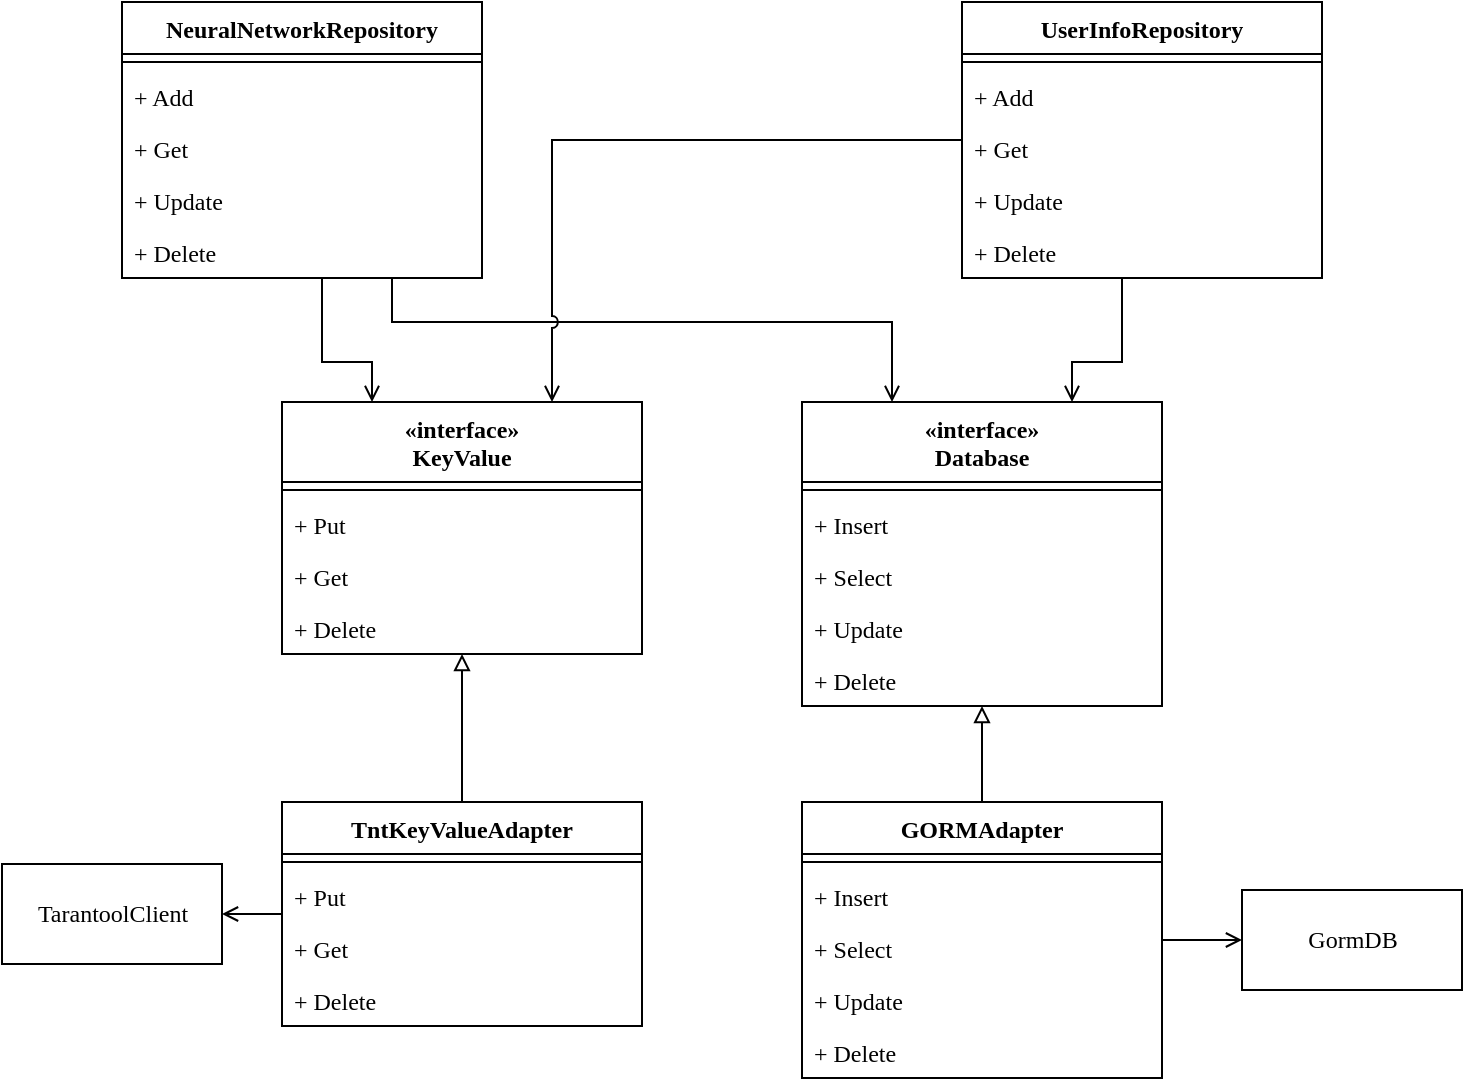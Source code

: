 <mxfile version="17.2.4" type="device" pages="2"><diagram id="K9-xI6WI-paANaZ1-DYD" name="database"><mxGraphModel dx="1138" dy="734" grid="1" gridSize="10" guides="1" tooltips="1" connect="1" arrows="1" fold="1" page="1" pageScale="1" pageWidth="1654" pageHeight="1169" math="0" shadow="0"><root><mxCell id="0"/><mxCell id="1" parent="0"/><mxCell id="9PEvm0MAJN1OnC5kJq5z-44" style="edgeStyle=orthogonalEdgeStyle;rounded=0;orthogonalLoop=1;jettySize=auto;html=1;entryX=0.25;entryY=0;entryDx=0;entryDy=0;endArrow=open;endFill=0;fontFamily=Fira Code;fontSource=https%3A%2F%2Ffonts.googleapis.com%2Fcss%3Ffamily%3DFira%2BCode;" edge="1" parent="1" source="9PEvm0MAJN1OnC5kJq5z-5" target="9PEvm0MAJN1OnC5kJq5z-17"><mxGeometry relative="1" as="geometry"><Array as="points"><mxPoint x="200" y="220"/><mxPoint x="225" y="220"/></Array></mxGeometry></mxCell><mxCell id="9PEvm0MAJN1OnC5kJq5z-46" style="edgeStyle=orthogonalEdgeStyle;rounded=0;orthogonalLoop=1;jettySize=auto;html=1;entryX=0.25;entryY=0;entryDx=0;entryDy=0;endArrow=open;endFill=0;exitX=0.75;exitY=1;exitDx=0;exitDy=0;fontFamily=Fira Code;fontSource=https%3A%2F%2Ffonts.googleapis.com%2Fcss%3Ffamily%3DFira%2BCode;" edge="1" parent="1" source="9PEvm0MAJN1OnC5kJq5z-5" target="9PEvm0MAJN1OnC5kJq5z-21"><mxGeometry relative="1" as="geometry"><mxPoint x="250" y="210" as="sourcePoint"/><Array as="points"><mxPoint x="250" y="200"/><mxPoint x="490" y="200"/></Array></mxGeometry></mxCell><mxCell id="9PEvm0MAJN1OnC5kJq5z-5" value="NeuralNetworkRepository" style="swimlane;fontStyle=1;align=center;verticalAlign=top;childLayout=stackLayout;horizontal=1;startSize=26;horizontalStack=0;resizeParent=1;resizeParentMax=0;resizeLast=0;collapsible=1;marginBottom=0;fontFamily=Fira Code;fontSource=https%3A%2F%2Ffonts.googleapis.com%2Fcss%3Ffamily%3DFira%2BCode;" vertex="1" parent="1"><mxGeometry x="100" y="40" width="180" height="138" as="geometry"/></mxCell><mxCell id="9PEvm0MAJN1OnC5kJq5z-7" value="" style="line;strokeWidth=1;fillColor=none;align=left;verticalAlign=middle;spacingTop=-1;spacingLeft=3;spacingRight=3;rotatable=0;labelPosition=right;points=[];portConstraint=eastwest;fontFamily=Fira Code;fontSource=https%3A%2F%2Ffonts.googleapis.com%2Fcss%3Ffamily%3DFira%2BCode;" vertex="1" parent="9PEvm0MAJN1OnC5kJq5z-5"><mxGeometry y="26" width="180" height="8" as="geometry"/></mxCell><mxCell id="9PEvm0MAJN1OnC5kJq5z-8" value="+ Add" style="text;strokeColor=none;fillColor=none;align=left;verticalAlign=top;spacingLeft=4;spacingRight=4;overflow=hidden;rotatable=0;points=[[0,0.5],[1,0.5]];portConstraint=eastwest;fontFamily=Fira Code;fontSource=https%3A%2F%2Ffonts.googleapis.com%2Fcss%3Ffamily%3DFira%2BCode;" vertex="1" parent="9PEvm0MAJN1OnC5kJq5z-5"><mxGeometry y="34" width="180" height="26" as="geometry"/></mxCell><mxCell id="9PEvm0MAJN1OnC5kJq5z-37" value="+ Get" style="text;strokeColor=none;fillColor=none;align=left;verticalAlign=top;spacingLeft=4;spacingRight=4;overflow=hidden;rotatable=0;points=[[0,0.5],[1,0.5]];portConstraint=eastwest;fontFamily=Fira Code;fontSource=https%3A%2F%2Ffonts.googleapis.com%2Fcss%3Ffamily%3DFira%2BCode;" vertex="1" parent="9PEvm0MAJN1OnC5kJq5z-5"><mxGeometry y="60" width="180" height="26" as="geometry"/></mxCell><mxCell id="9PEvm0MAJN1OnC5kJq5z-39" value="+ Update" style="text;strokeColor=none;fillColor=none;align=left;verticalAlign=top;spacingLeft=4;spacingRight=4;overflow=hidden;rotatable=0;points=[[0,0.5],[1,0.5]];portConstraint=eastwest;fontFamily=Fira Code;fontSource=https%3A%2F%2Ffonts.googleapis.com%2Fcss%3Ffamily%3DFira%2BCode;" vertex="1" parent="9PEvm0MAJN1OnC5kJq5z-5"><mxGeometry y="86" width="180" height="26" as="geometry"/></mxCell><mxCell id="9PEvm0MAJN1OnC5kJq5z-38" value="+ Delete" style="text;strokeColor=none;fillColor=none;align=left;verticalAlign=top;spacingLeft=4;spacingRight=4;overflow=hidden;rotatable=0;points=[[0,0.5],[1,0.5]];portConstraint=eastwest;fontFamily=Fira Code;fontSource=https%3A%2F%2Ffonts.googleapis.com%2Fcss%3Ffamily%3DFira%2BCode;" vertex="1" parent="9PEvm0MAJN1OnC5kJq5z-5"><mxGeometry y="112" width="180" height="26" as="geometry"/></mxCell><mxCell id="9PEvm0MAJN1OnC5kJq5z-45" style="edgeStyle=orthogonalEdgeStyle;rounded=0;orthogonalLoop=1;jettySize=auto;html=1;entryX=0.75;entryY=0;entryDx=0;entryDy=0;endArrow=open;endFill=0;fontFamily=Fira Code;fontSource=https%3A%2F%2Ffonts.googleapis.com%2Fcss%3Ffamily%3DFira%2BCode;" edge="1" parent="1" source="9PEvm0MAJN1OnC5kJq5z-9" target="9PEvm0MAJN1OnC5kJq5z-21"><mxGeometry relative="1" as="geometry"><Array as="points"><mxPoint x="600" y="220"/><mxPoint x="575" y="220"/></Array></mxGeometry></mxCell><mxCell id="9PEvm0MAJN1OnC5kJq5z-57" style="edgeStyle=orthogonalEdgeStyle;rounded=0;orthogonalLoop=1;jettySize=auto;html=1;entryX=0.75;entryY=0;entryDx=0;entryDy=0;endArrow=open;endFill=0;jumpStyle=arc;fontFamily=Fira Code;fontSource=https%3A%2F%2Ffonts.googleapis.com%2Fcss%3Ffamily%3DFira%2BCode;" edge="1" parent="1" source="9PEvm0MAJN1OnC5kJq5z-9" target="9PEvm0MAJN1OnC5kJq5z-17"><mxGeometry relative="1" as="geometry"/></mxCell><mxCell id="9PEvm0MAJN1OnC5kJq5z-9" value="UserInfoRepository" style="swimlane;fontStyle=1;align=center;verticalAlign=top;childLayout=stackLayout;horizontal=1;startSize=26;horizontalStack=0;resizeParent=1;resizeParentMax=0;resizeLast=0;collapsible=1;marginBottom=0;fontFamily=Fira Code;fontSource=https%3A%2F%2Ffonts.googleapis.com%2Fcss%3Ffamily%3DFira%2BCode;" vertex="1" parent="1"><mxGeometry x="520" y="40" width="180" height="138" as="geometry"/></mxCell><mxCell id="9PEvm0MAJN1OnC5kJq5z-11" value="" style="line;strokeWidth=1;fillColor=none;align=left;verticalAlign=middle;spacingTop=-1;spacingLeft=3;spacingRight=3;rotatable=0;labelPosition=right;points=[];portConstraint=eastwest;fontFamily=Fira Code;fontSource=https%3A%2F%2Ffonts.googleapis.com%2Fcss%3Ffamily%3DFira%2BCode;" vertex="1" parent="9PEvm0MAJN1OnC5kJq5z-9"><mxGeometry y="26" width="180" height="8" as="geometry"/></mxCell><mxCell id="9PEvm0MAJN1OnC5kJq5z-12" value="+ Add" style="text;strokeColor=none;fillColor=none;align=left;verticalAlign=top;spacingLeft=4;spacingRight=4;overflow=hidden;rotatable=0;points=[[0,0.5],[1,0.5]];portConstraint=eastwest;fontFamily=Fira Code;fontSource=https%3A%2F%2Ffonts.googleapis.com%2Fcss%3Ffamily%3DFira%2BCode;" vertex="1" parent="9PEvm0MAJN1OnC5kJq5z-9"><mxGeometry y="34" width="180" height="26" as="geometry"/></mxCell><mxCell id="9PEvm0MAJN1OnC5kJq5z-41" value="+ Get" style="text;strokeColor=none;fillColor=none;align=left;verticalAlign=top;spacingLeft=4;spacingRight=4;overflow=hidden;rotatable=0;points=[[0,0.5],[1,0.5]];portConstraint=eastwest;fontFamily=Fira Code;fontSource=https%3A%2F%2Ffonts.googleapis.com%2Fcss%3Ffamily%3DFira%2BCode;" vertex="1" parent="9PEvm0MAJN1OnC5kJq5z-9"><mxGeometry y="60" width="180" height="26" as="geometry"/></mxCell><mxCell id="9PEvm0MAJN1OnC5kJq5z-42" value="+ Update" style="text;strokeColor=none;fillColor=none;align=left;verticalAlign=top;spacingLeft=4;spacingRight=4;overflow=hidden;rotatable=0;points=[[0,0.5],[1,0.5]];portConstraint=eastwest;fontFamily=Fira Code;fontSource=https%3A%2F%2Ffonts.googleapis.com%2Fcss%3Ffamily%3DFira%2BCode;" vertex="1" parent="9PEvm0MAJN1OnC5kJq5z-9"><mxGeometry y="86" width="180" height="26" as="geometry"/></mxCell><mxCell id="9PEvm0MAJN1OnC5kJq5z-43" value="+ Delete" style="text;strokeColor=none;fillColor=none;align=left;verticalAlign=top;spacingLeft=4;spacingRight=4;overflow=hidden;rotatable=0;points=[[0,0.5],[1,0.5]];portConstraint=eastwest;fontFamily=Fira Code;fontSource=https%3A%2F%2Ffonts.googleapis.com%2Fcss%3Ffamily%3DFira%2BCode;" vertex="1" parent="9PEvm0MAJN1OnC5kJq5z-9"><mxGeometry y="112" width="180" height="26" as="geometry"/></mxCell><mxCell id="9PEvm0MAJN1OnC5kJq5z-35" style="edgeStyle=orthogonalEdgeStyle;rounded=0;orthogonalLoop=1;jettySize=auto;html=1;exitX=0.5;exitY=0;exitDx=0;exitDy=0;endArrow=block;endFill=0;fontFamily=Fira Code;fontSource=https%3A%2F%2Ffonts.googleapis.com%2Fcss%3Ffamily%3DFira%2BCode;" edge="1" parent="1" source="9PEvm0MAJN1OnC5kJq5z-13" target="9PEvm0MAJN1OnC5kJq5z-17"><mxGeometry relative="1" as="geometry"/></mxCell><mxCell id="9PEvm0MAJN1OnC5kJq5z-68" style="edgeStyle=orthogonalEdgeStyle;rounded=0;jumpStyle=arc;orthogonalLoop=1;jettySize=auto;html=1;entryX=1;entryY=0.5;entryDx=0;entryDy=0;endArrow=open;endFill=0;fontFamily=Fira Code;fontSource=https%3A%2F%2Ffonts.googleapis.com%2Fcss%3Ffamily%3DFira%2BCode;" edge="1" parent="1" source="9PEvm0MAJN1OnC5kJq5z-13" target="9PEvm0MAJN1OnC5kJq5z-54"><mxGeometry relative="1" as="geometry"/></mxCell><mxCell id="9PEvm0MAJN1OnC5kJq5z-13" value="TntKeyValueAdapter" style="swimlane;fontStyle=1;align=center;verticalAlign=top;childLayout=stackLayout;horizontal=1;startSize=26;horizontalStack=0;resizeParent=1;resizeParentMax=0;resizeLast=0;collapsible=1;marginBottom=0;fontFamily=Fira Code;fontSource=https%3A%2F%2Ffonts.googleapis.com%2Fcss%3Ffamily%3DFira%2BCode;" vertex="1" parent="1"><mxGeometry x="180" y="440" width="180" height="112" as="geometry"/></mxCell><mxCell id="9PEvm0MAJN1OnC5kJq5z-15" value="" style="line;strokeWidth=1;fillColor=none;align=left;verticalAlign=middle;spacingTop=-1;spacingLeft=3;spacingRight=3;rotatable=0;labelPosition=right;points=[];portConstraint=eastwest;fontFamily=Fira Code;fontSource=https%3A%2F%2Ffonts.googleapis.com%2Fcss%3Ffamily%3DFira%2BCode;" vertex="1" parent="9PEvm0MAJN1OnC5kJq5z-13"><mxGeometry y="26" width="180" height="8" as="geometry"/></mxCell><mxCell id="9PEvm0MAJN1OnC5kJq5z-58" value="+ Put" style="text;strokeColor=none;fillColor=none;align=left;verticalAlign=top;spacingLeft=4;spacingRight=4;overflow=hidden;rotatable=0;points=[[0,0.5],[1,0.5]];portConstraint=eastwest;fontFamily=Fira Code;fontSource=https%3A%2F%2Ffonts.googleapis.com%2Fcss%3Ffamily%3DFira%2BCode;" vertex="1" parent="9PEvm0MAJN1OnC5kJq5z-13"><mxGeometry y="34" width="180" height="26" as="geometry"/></mxCell><mxCell id="9PEvm0MAJN1OnC5kJq5z-59" value="+ Get" style="text;strokeColor=none;fillColor=none;align=left;verticalAlign=top;spacingLeft=4;spacingRight=4;overflow=hidden;rotatable=0;points=[[0,0.5],[1,0.5]];portConstraint=eastwest;fontFamily=Fira Code;fontSource=https%3A%2F%2Ffonts.googleapis.com%2Fcss%3Ffamily%3DFira%2BCode;" vertex="1" parent="9PEvm0MAJN1OnC5kJq5z-13"><mxGeometry y="60" width="180" height="26" as="geometry"/></mxCell><mxCell id="9PEvm0MAJN1OnC5kJq5z-60" value="+ Delete" style="text;strokeColor=none;fillColor=none;align=left;verticalAlign=top;spacingLeft=4;spacingRight=4;overflow=hidden;rotatable=0;points=[[0,0.5],[1,0.5]];portConstraint=eastwest;fontFamily=Fira Code;fontSource=https%3A%2F%2Ffonts.googleapis.com%2Fcss%3Ffamily%3DFira%2BCode;" vertex="1" parent="9PEvm0MAJN1OnC5kJq5z-13"><mxGeometry y="86" width="180" height="26" as="geometry"/></mxCell><mxCell id="9PEvm0MAJN1OnC5kJq5z-17" value="«interface»&#10;KeyValue" style="swimlane;fontStyle=1;align=center;verticalAlign=top;childLayout=stackLayout;horizontal=1;startSize=40;horizontalStack=0;resizeParent=1;resizeParentMax=0;resizeLast=0;collapsible=1;marginBottom=0;fontFamily=Fira Code;fontSource=https%3A%2F%2Ffonts.googleapis.com%2Fcss%3Ffamily%3DFira%2BCode;" vertex="1" parent="1"><mxGeometry x="180" y="240" width="180" height="126" as="geometry"/></mxCell><mxCell id="9PEvm0MAJN1OnC5kJq5z-19" value="" style="line;strokeWidth=1;fillColor=none;align=left;verticalAlign=middle;spacingTop=-1;spacingLeft=3;spacingRight=3;rotatable=0;labelPosition=right;points=[];portConstraint=eastwest;fontFamily=Fira Code;fontSource=https%3A%2F%2Ffonts.googleapis.com%2Fcss%3Ffamily%3DFira%2BCode;" vertex="1" parent="9PEvm0MAJN1OnC5kJq5z-17"><mxGeometry y="40" width="180" height="8" as="geometry"/></mxCell><mxCell id="9PEvm0MAJN1OnC5kJq5z-20" value="+ Put" style="text;strokeColor=none;fillColor=none;align=left;verticalAlign=top;spacingLeft=4;spacingRight=4;overflow=hidden;rotatable=0;points=[[0,0.5],[1,0.5]];portConstraint=eastwest;fontFamily=Fira Code;fontSource=https%3A%2F%2Ffonts.googleapis.com%2Fcss%3Ffamily%3DFira%2BCode;" vertex="1" parent="9PEvm0MAJN1OnC5kJq5z-17"><mxGeometry y="48" width="180" height="26" as="geometry"/></mxCell><mxCell id="9PEvm0MAJN1OnC5kJq5z-33" value="+ Get" style="text;strokeColor=none;fillColor=none;align=left;verticalAlign=top;spacingLeft=4;spacingRight=4;overflow=hidden;rotatable=0;points=[[0,0.5],[1,0.5]];portConstraint=eastwest;fontFamily=Fira Code;fontSource=https%3A%2F%2Ffonts.googleapis.com%2Fcss%3Ffamily%3DFira%2BCode;" vertex="1" parent="9PEvm0MAJN1OnC5kJq5z-17"><mxGeometry y="74" width="180" height="26" as="geometry"/></mxCell><mxCell id="9PEvm0MAJN1OnC5kJq5z-34" value="+ Delete" style="text;strokeColor=none;fillColor=none;align=left;verticalAlign=top;spacingLeft=4;spacingRight=4;overflow=hidden;rotatable=0;points=[[0,0.5],[1,0.5]];portConstraint=eastwest;fontFamily=Fira Code;fontSource=https%3A%2F%2Ffonts.googleapis.com%2Fcss%3Ffamily%3DFira%2BCode;" vertex="1" parent="9PEvm0MAJN1OnC5kJq5z-17"><mxGeometry y="100" width="180" height="26" as="geometry"/></mxCell><mxCell id="9PEvm0MAJN1OnC5kJq5z-21" value="«interface»&#10;Database" style="swimlane;fontStyle=1;align=center;verticalAlign=top;childLayout=stackLayout;horizontal=1;startSize=40;horizontalStack=0;resizeParent=1;resizeParentMax=0;resizeLast=0;collapsible=1;marginBottom=0;fontFamily=Fira Code;fontSource=https%3A%2F%2Ffonts.googleapis.com%2Fcss%3Ffamily%3DFira%2BCode;" vertex="1" parent="1"><mxGeometry x="440" y="240" width="180" height="152" as="geometry"/></mxCell><mxCell id="9PEvm0MAJN1OnC5kJq5z-23" value="" style="line;strokeWidth=1;fillColor=none;align=left;verticalAlign=middle;spacingTop=-1;spacingLeft=3;spacingRight=3;rotatable=0;labelPosition=right;points=[];portConstraint=eastwest;fontFamily=Fira Code;fontSource=https%3A%2F%2Ffonts.googleapis.com%2Fcss%3Ffamily%3DFira%2BCode;" vertex="1" parent="9PEvm0MAJN1OnC5kJq5z-21"><mxGeometry y="40" width="180" height="8" as="geometry"/></mxCell><mxCell id="9PEvm0MAJN1OnC5kJq5z-24" value="+ Insert" style="text;strokeColor=none;fillColor=none;align=left;verticalAlign=top;spacingLeft=4;spacingRight=4;overflow=hidden;rotatable=0;points=[[0,0.5],[1,0.5]];portConstraint=eastwest;fontFamily=Fira Code;fontSource=https%3A%2F%2Ffonts.googleapis.com%2Fcss%3Ffamily%3DFira%2BCode;" vertex="1" parent="9PEvm0MAJN1OnC5kJq5z-21"><mxGeometry y="48" width="180" height="26" as="geometry"/></mxCell><mxCell id="9PEvm0MAJN1OnC5kJq5z-31" value="+ Select" style="text;strokeColor=none;fillColor=none;align=left;verticalAlign=top;spacingLeft=4;spacingRight=4;overflow=hidden;rotatable=0;points=[[0,0.5],[1,0.5]];portConstraint=eastwest;fontFamily=Fira Code;fontSource=https%3A%2F%2Ffonts.googleapis.com%2Fcss%3Ffamily%3DFira%2BCode;" vertex="1" parent="9PEvm0MAJN1OnC5kJq5z-21"><mxGeometry y="74" width="180" height="26" as="geometry"/></mxCell><mxCell id="9PEvm0MAJN1OnC5kJq5z-29" value="+ Update" style="text;strokeColor=none;fillColor=none;align=left;verticalAlign=top;spacingLeft=4;spacingRight=4;overflow=hidden;rotatable=0;points=[[0,0.5],[1,0.5]];portConstraint=eastwest;fontFamily=Fira Code;fontSource=https%3A%2F%2Ffonts.googleapis.com%2Fcss%3Ffamily%3DFira%2BCode;" vertex="1" parent="9PEvm0MAJN1OnC5kJq5z-21"><mxGeometry y="100" width="180" height="26" as="geometry"/></mxCell><mxCell id="9PEvm0MAJN1OnC5kJq5z-30" value="+ Delete" style="text;strokeColor=none;fillColor=none;align=left;verticalAlign=top;spacingLeft=4;spacingRight=4;overflow=hidden;rotatable=0;points=[[0,0.5],[1,0.5]];portConstraint=eastwest;fontFamily=Fira Code;fontSource=https%3A%2F%2Ffonts.googleapis.com%2Fcss%3Ffamily%3DFira%2BCode;" vertex="1" parent="9PEvm0MAJN1OnC5kJq5z-21"><mxGeometry y="126" width="180" height="26" as="geometry"/></mxCell><mxCell id="9PEvm0MAJN1OnC5kJq5z-36" style="edgeStyle=orthogonalEdgeStyle;rounded=0;orthogonalLoop=1;jettySize=auto;html=1;endArrow=block;endFill=0;fontFamily=Fira Code;fontSource=https%3A%2F%2Ffonts.googleapis.com%2Fcss%3Ffamily%3DFira%2BCode;" edge="1" parent="1" source="9PEvm0MAJN1OnC5kJq5z-25" target="9PEvm0MAJN1OnC5kJq5z-21"><mxGeometry relative="1" as="geometry"/></mxCell><mxCell id="9PEvm0MAJN1OnC5kJq5z-67" style="edgeStyle=orthogonalEdgeStyle;rounded=0;jumpStyle=arc;orthogonalLoop=1;jettySize=auto;html=1;entryX=0;entryY=0.5;entryDx=0;entryDy=0;endArrow=open;endFill=0;fontFamily=Fira Code;fontSource=https%3A%2F%2Ffonts.googleapis.com%2Fcss%3Ffamily%3DFira%2BCode;" edge="1" parent="1" source="9PEvm0MAJN1OnC5kJq5z-25" target="9PEvm0MAJN1OnC5kJq5z-52"><mxGeometry relative="1" as="geometry"/></mxCell><mxCell id="9PEvm0MAJN1OnC5kJq5z-25" value="GORMAdapter" style="swimlane;fontStyle=1;align=center;verticalAlign=top;childLayout=stackLayout;horizontal=1;startSize=26;horizontalStack=0;resizeParent=1;resizeParentMax=0;resizeLast=0;collapsible=1;marginBottom=0;fontFamily=Fira Code;fontSource=https%3A%2F%2Ffonts.googleapis.com%2Fcss%3Ffamily%3DFira%2BCode;" vertex="1" parent="1"><mxGeometry x="440" y="440" width="180" height="138" as="geometry"/></mxCell><mxCell id="9PEvm0MAJN1OnC5kJq5z-27" value="" style="line;strokeWidth=1;fillColor=none;align=left;verticalAlign=middle;spacingTop=-1;spacingLeft=3;spacingRight=3;rotatable=0;labelPosition=right;points=[];portConstraint=eastwest;fontFamily=Fira Code;fontSource=https%3A%2F%2Ffonts.googleapis.com%2Fcss%3Ffamily%3DFira%2BCode;" vertex="1" parent="9PEvm0MAJN1OnC5kJq5z-25"><mxGeometry y="26" width="180" height="8" as="geometry"/></mxCell><mxCell id="9PEvm0MAJN1OnC5kJq5z-63" value="+ Insert" style="text;strokeColor=none;fillColor=none;align=left;verticalAlign=top;spacingLeft=4;spacingRight=4;overflow=hidden;rotatable=0;points=[[0,0.5],[1,0.5]];portConstraint=eastwest;fontFamily=Fira Code;fontSource=https%3A%2F%2Ffonts.googleapis.com%2Fcss%3Ffamily%3DFira%2BCode;" vertex="1" parent="9PEvm0MAJN1OnC5kJq5z-25"><mxGeometry y="34" width="180" height="26" as="geometry"/></mxCell><mxCell id="9PEvm0MAJN1OnC5kJq5z-64" value="+ Select" style="text;strokeColor=none;fillColor=none;align=left;verticalAlign=top;spacingLeft=4;spacingRight=4;overflow=hidden;rotatable=0;points=[[0,0.5],[1,0.5]];portConstraint=eastwest;fontFamily=Fira Code;fontSource=https%3A%2F%2Ffonts.googleapis.com%2Fcss%3Ffamily%3DFira%2BCode;" vertex="1" parent="9PEvm0MAJN1OnC5kJq5z-25"><mxGeometry y="60" width="180" height="26" as="geometry"/></mxCell><mxCell id="9PEvm0MAJN1OnC5kJq5z-65" value="+ Update" style="text;strokeColor=none;fillColor=none;align=left;verticalAlign=top;spacingLeft=4;spacingRight=4;overflow=hidden;rotatable=0;points=[[0,0.5],[1,0.5]];portConstraint=eastwest;fontFamily=Fira Code;fontSource=https%3A%2F%2Ffonts.googleapis.com%2Fcss%3Ffamily%3DFira%2BCode;" vertex="1" parent="9PEvm0MAJN1OnC5kJq5z-25"><mxGeometry y="86" width="180" height="26" as="geometry"/></mxCell><mxCell id="9PEvm0MAJN1OnC5kJq5z-66" value="+ Delete" style="text;strokeColor=none;fillColor=none;align=left;verticalAlign=top;spacingLeft=4;spacingRight=4;overflow=hidden;rotatable=0;points=[[0,0.5],[1,0.5]];portConstraint=eastwest;fontFamily=Fira Code;fontSource=https%3A%2F%2Ffonts.googleapis.com%2Fcss%3Ffamily%3DFira%2BCode;" vertex="1" parent="9PEvm0MAJN1OnC5kJq5z-25"><mxGeometry y="112" width="180" height="26" as="geometry"/></mxCell><mxCell id="9PEvm0MAJN1OnC5kJq5z-52" value="GormDB" style="html=1;fontFamily=Fira Code;fontSource=https%3A%2F%2Ffonts.googleapis.com%2Fcss%3Ffamily%3DFira%2BCode;" vertex="1" parent="1"><mxGeometry x="660" y="484" width="110" height="50" as="geometry"/></mxCell><mxCell id="9PEvm0MAJN1OnC5kJq5z-54" value="TarantoolClient" style="html=1;fontFamily=Fira Code;fontSource=https%3A%2F%2Ffonts.googleapis.com%2Fcss%3Ffamily%3DFira%2BCode;" vertex="1" parent="1"><mxGeometry x="40" y="471" width="110" height="50" as="geometry"/></mxCell></root></mxGraphModel></diagram><diagram id="ciUw8UUaziKe0JjNy1_2" name="interactors"><mxGraphModel dx="1185" dy="712" grid="1" gridSize="10" guides="1" tooltips="1" connect="1" arrows="1" fold="1" page="1" pageScale="1" pageWidth="1654" pageHeight="1169" math="0" shadow="0"><root><mxCell id="0"/><mxCell id="1" parent="0"/><mxCell id="Iyt91Vok3u8ldXaqgpov-40" style="edgeStyle=orthogonalEdgeStyle;rounded=0;jumpStyle=arc;orthogonalLoop=1;jettySize=auto;html=1;endArrow=open;endFill=0;fontFamily=Fira Code;fontSource=https%3A%2F%2Ffonts.googleapis.com%2Fcss%3Ffamily%3DFira%2BCode;entryX=1;entryY=0.5;entryDx=0;entryDy=0;" edge="1" parent="1" source="_3011yiXzHXE4nUqv3Y3-1" target="Iyt91Vok3u8ldXaqgpov-14"><mxGeometry relative="1" as="geometry"><mxPoint x="240" y="120" as="targetPoint"/><Array as="points"><mxPoint x="250" y="90"/><mxPoint x="250" y="90"/></Array></mxGeometry></mxCell><mxCell id="zNy3N_ZSfML4k1dqo2gQ-1" style="edgeStyle=orthogonalEdgeStyle;rounded=0;jumpStyle=arc;orthogonalLoop=1;jettySize=auto;html=1;fontFamily=Fira Code;fontSource=https%3A%2F%2Ffonts.googleapis.com%2Fcss%3Ffamily%3DFira%2BCode;endArrow=open;endFill=0;" edge="1" parent="1" source="_3011yiXzHXE4nUqv3Y3-1" target="Iyt91Vok3u8ldXaqgpov-21"><mxGeometry relative="1" as="geometry"><Array as="points"><mxPoint x="230" y="170"/><mxPoint x="230" y="170"/></Array></mxGeometry></mxCell><mxCell id="_3011yiXzHXE4nUqv3Y3-1" value="UserInfoInteractor" style="swimlane;fontStyle=1;align=center;verticalAlign=top;childLayout=stackLayout;horizontal=1;startSize=26;horizontalStack=0;resizeParent=1;resizeParentMax=0;resizeLast=0;collapsible=1;marginBottom=0;fontFamily=Fira Code;fontSource=https%3A%2F%2Ffonts.googleapis.com%2Fcss%3Ffamily%3DFira%2BCode;" vertex="1" parent="1"><mxGeometry x="260" y="40" width="200" height="164" as="geometry"/></mxCell><mxCell id="_3011yiXzHXE4nUqv3Y3-3" value="" style="line;strokeWidth=1;fillColor=none;align=left;verticalAlign=middle;spacingTop=-1;spacingLeft=3;spacingRight=3;rotatable=0;labelPosition=right;points=[];portConstraint=eastwest;fontFamily=Fira Code;fontSource=https%3A%2F%2Ffonts.googleapis.com%2Fcss%3Ffamily%3DFira%2BCode;" vertex="1" parent="_3011yiXzHXE4nUqv3Y3-1"><mxGeometry y="26" width="200" height="8" as="geometry"/></mxCell><mxCell id="_3011yiXzHXE4nUqv3Y3-4" value="+ RegisterUser" style="text;strokeColor=none;fillColor=none;align=left;verticalAlign=top;spacingLeft=4;spacingRight=4;overflow=hidden;rotatable=0;points=[[0,0.5],[1,0.5]];portConstraint=eastwest;fontFamily=Fira Code;fontSource=https%3A%2F%2Ffonts.googleapis.com%2Fcss%3Ffamily%3DFira%2BCode;" vertex="1" parent="_3011yiXzHXE4nUqv3Y3-1"><mxGeometry y="34" width="200" height="26" as="geometry"/></mxCell><mxCell id="Iyt91Vok3u8ldXaqgpov-1" value="+ GetUserInfo" style="text;strokeColor=none;fillColor=none;align=left;verticalAlign=top;spacingLeft=4;spacingRight=4;overflow=hidden;rotatable=0;points=[[0,0.5],[1,0.5]];portConstraint=eastwest;fontFamily=Fira Code;fontSource=https%3A%2F%2Ffonts.googleapis.com%2Fcss%3Ffamily%3DFira%2BCode;" vertex="1" parent="_3011yiXzHXE4nUqv3Y3-1"><mxGeometry y="60" width="200" height="26" as="geometry"/></mxCell><mxCell id="Iyt91Vok3u8ldXaqgpov-2" value="+ UpdateUserInfo" style="text;strokeColor=none;fillColor=none;align=left;verticalAlign=top;spacingLeft=4;spacingRight=4;overflow=hidden;rotatable=0;points=[[0,0.5],[1,0.5]];portConstraint=eastwest;fontFamily=Fira Code;fontSource=https%3A%2F%2Ffonts.googleapis.com%2Fcss%3Ffamily%3DFira%2BCode;" vertex="1" parent="_3011yiXzHXE4nUqv3Y3-1"><mxGeometry y="86" width="200" height="26" as="geometry"/></mxCell><mxCell id="Iyt91Vok3u8ldXaqgpov-3" value="+ DeleteUser" style="text;strokeColor=none;fillColor=none;align=left;verticalAlign=top;spacingLeft=4;spacingRight=4;overflow=hidden;rotatable=0;points=[[0,0.5],[1,0.5]];portConstraint=eastwest;fontFamily=Fira Code;fontSource=https%3A%2F%2Ffonts.googleapis.com%2Fcss%3Ffamily%3DFira%2BCode;" vertex="1" parent="_3011yiXzHXE4nUqv3Y3-1"><mxGeometry y="112" width="200" height="26" as="geometry"/></mxCell><mxCell id="Iyt91Vok3u8ldXaqgpov-4" value="+ BlockUser" style="text;strokeColor=none;fillColor=none;align=left;verticalAlign=top;spacingLeft=4;spacingRight=4;overflow=hidden;rotatable=0;points=[[0,0.5],[1,0.5]];portConstraint=eastwest;fontFamily=Fira Code;fontSource=https%3A%2F%2Ffonts.googleapis.com%2Fcss%3Ffamily%3DFira%2BCode;" vertex="1" parent="_3011yiXzHXE4nUqv3Y3-1"><mxGeometry y="138" width="200" height="26" as="geometry"/></mxCell><mxCell id="Iyt91Vok3u8ldXaqgpov-41" style="edgeStyle=orthogonalEdgeStyle;rounded=0;jumpStyle=arc;orthogonalLoop=1;jettySize=auto;html=1;endArrow=open;endFill=0;fontFamily=Fira Code;fontSource=https%3A%2F%2Ffonts.googleapis.com%2Fcss%3Ffamily%3DFira%2BCode;" edge="1" parent="1" source="_3011yiXzHXE4nUqv3Y3-5" target="Iyt91Vok3u8ldXaqgpov-37"><mxGeometry relative="1" as="geometry"><Array as="points"><mxPoint x="710" y="100"/><mxPoint x="710" y="100"/></Array></mxGeometry></mxCell><mxCell id="_3011yiXzHXE4nUqv3Y3-5" value="NeuralNetworkInteractor" style="swimlane;fontStyle=1;align=center;verticalAlign=top;childLayout=stackLayout;horizontal=1;startSize=26;horizontalStack=0;resizeParent=1;resizeParentMax=0;resizeLast=0;collapsible=1;marginBottom=0;fontFamily=Fira Code;fontSource=https%3A%2F%2Ffonts.googleapis.com%2Fcss%3Ffamily%3DFira%2BCode;" vertex="1" parent="1"><mxGeometry x="500" y="40" width="200" height="216" as="geometry"/></mxCell><mxCell id="_3011yiXzHXE4nUqv3Y3-7" value="" style="line;strokeWidth=1;fillColor=none;align=left;verticalAlign=middle;spacingTop=-1;spacingLeft=3;spacingRight=3;rotatable=0;labelPosition=right;points=[];portConstraint=eastwest;fontFamily=Fira Code;fontSource=https%3A%2F%2Ffonts.googleapis.com%2Fcss%3Ffamily%3DFira%2BCode;" vertex="1" parent="_3011yiXzHXE4nUqv3Y3-5"><mxGeometry y="26" width="200" height="8" as="geometry"/></mxCell><mxCell id="_3011yiXzHXE4nUqv3Y3-8" value="+ Add" style="text;strokeColor=none;fillColor=none;align=left;verticalAlign=top;spacingLeft=4;spacingRight=4;overflow=hidden;rotatable=0;points=[[0,0.5],[1,0.5]];portConstraint=eastwest;fontFamily=Fira Code;fontSource=https%3A%2F%2Ffonts.googleapis.com%2Fcss%3Ffamily%3DFira%2BCode;" vertex="1" parent="_3011yiXzHXE4nUqv3Y3-5"><mxGeometry y="34" width="200" height="26" as="geometry"/></mxCell><mxCell id="Iyt91Vok3u8ldXaqgpov-12" value="+ Get" style="text;strokeColor=none;fillColor=none;align=left;verticalAlign=top;spacingLeft=4;spacingRight=4;overflow=hidden;rotatable=0;points=[[0,0.5],[1,0.5]];portConstraint=eastwest;fontFamily=Fira Code;fontSource=https%3A%2F%2Ffonts.googleapis.com%2Fcss%3Ffamily%3DFira%2BCode;" vertex="1" parent="_3011yiXzHXE4nUqv3Y3-5"><mxGeometry y="60" width="200" height="26" as="geometry"/></mxCell><mxCell id="Iyt91Vok3u8ldXaqgpov-13" value="+ Delete" style="text;strokeColor=none;fillColor=none;align=left;verticalAlign=top;spacingLeft=4;spacingRight=4;overflow=hidden;rotatable=0;points=[[0,0.5],[1,0.5]];portConstraint=eastwest;fontFamily=Fira Code;fontSource=https%3A%2F%2Ffonts.googleapis.com%2Fcss%3Ffamily%3DFira%2BCode;" vertex="1" parent="_3011yiXzHXE4nUqv3Y3-5"><mxGeometry y="86" width="200" height="26" as="geometry"/></mxCell><mxCell id="Iyt91Vok3u8ldXaqgpov-6" value="+ AddStructureWeights" style="text;strokeColor=none;fillColor=none;align=left;verticalAlign=top;spacingLeft=4;spacingRight=4;overflow=hidden;rotatable=0;points=[[0,0.5],[1,0.5]];portConstraint=eastwest;fontFamily=Fira Code;fontSource=https%3A%2F%2Ffonts.googleapis.com%2Fcss%3Ffamily%3DFira%2BCode;" vertex="1" parent="_3011yiXzHXE4nUqv3Y3-5"><mxGeometry y="112" width="200" height="26" as="geometry"/></mxCell><mxCell id="Iyt91Vok3u8ldXaqgpov-11" value="+ GetStructureWeights" style="text;strokeColor=none;fillColor=none;align=left;verticalAlign=top;spacingLeft=4;spacingRight=4;overflow=hidden;rotatable=0;points=[[0,0.5],[1,0.5]];portConstraint=eastwest;fontFamily=Fira Code;fontSource=https%3A%2F%2Ffonts.googleapis.com%2Fcss%3Ffamily%3DFira%2BCode;" vertex="1" parent="_3011yiXzHXE4nUqv3Y3-5"><mxGeometry y="138" width="200" height="26" as="geometry"/></mxCell><mxCell id="Iyt91Vok3u8ldXaqgpov-9" value="+ UpdateStructureWeights" style="text;strokeColor=none;fillColor=none;align=left;verticalAlign=top;spacingLeft=4;spacingRight=4;overflow=hidden;rotatable=0;points=[[0,0.5],[1,0.5]];portConstraint=eastwest;fontFamily=Fira Code;fontSource=https%3A%2F%2Ffonts.googleapis.com%2Fcss%3Ffamily%3DFira%2BCode;" vertex="1" parent="_3011yiXzHXE4nUqv3Y3-5"><mxGeometry y="164" width="200" height="26" as="geometry"/></mxCell><mxCell id="Iyt91Vok3u8ldXaqgpov-10" value="+ DeleteStructureWeights" style="text;strokeColor=none;fillColor=none;align=left;verticalAlign=top;spacingLeft=4;spacingRight=4;overflow=hidden;rotatable=0;points=[[0,0.5],[1,0.5]];portConstraint=eastwest;fontFamily=Fira Code;fontSource=https%3A%2F%2Ffonts.googleapis.com%2Fcss%3Ffamily%3DFira%2BCode;" vertex="1" parent="_3011yiXzHXE4nUqv3Y3-5"><mxGeometry y="190" width="200" height="26" as="geometry"/></mxCell><mxCell id="Iyt91Vok3u8ldXaqgpov-14" value="UserInfoValidator" style="swimlane;fontStyle=1;align=center;verticalAlign=top;childLayout=stackLayout;horizontal=1;startSize=26;horizontalStack=0;resizeParent=1;resizeParentMax=0;resizeLast=0;collapsible=1;marginBottom=0;fontFamily=Fira Code;fontSource=https%3A%2F%2Ffonts.googleapis.com%2Fcss%3Ffamily%3DFira%2BCode;" vertex="1" parent="1"><mxGeometry x="20" y="60" width="200" height="60" as="geometry"/></mxCell><mxCell id="Iyt91Vok3u8ldXaqgpov-15" value="" style="line;strokeWidth=1;fillColor=none;align=left;verticalAlign=middle;spacingTop=-1;spacingLeft=3;spacingRight=3;rotatable=0;labelPosition=right;points=[];portConstraint=eastwest;fontFamily=Fira Code;fontSource=https%3A%2F%2Ffonts.googleapis.com%2Fcss%3Ffamily%3DFira%2BCode;" vertex="1" parent="Iyt91Vok3u8ldXaqgpov-14"><mxGeometry y="26" width="200" height="8" as="geometry"/></mxCell><mxCell id="Iyt91Vok3u8ldXaqgpov-16" value="+ Validate" style="text;strokeColor=none;fillColor=none;align=left;verticalAlign=top;spacingLeft=4;spacingRight=4;overflow=hidden;rotatable=0;points=[[0,0.5],[1,0.5]];portConstraint=eastwest;fontFamily=Fira Code;fontSource=https%3A%2F%2Ffonts.googleapis.com%2Fcss%3Ffamily%3DFira%2BCode;" vertex="1" parent="Iyt91Vok3u8ldXaqgpov-14"><mxGeometry y="34" width="200" height="26" as="geometry"/></mxCell><mxCell id="Iyt91Vok3u8ldXaqgpov-21" value="UserInfoNormalizer" style="swimlane;fontStyle=1;align=center;verticalAlign=top;childLayout=stackLayout;horizontal=1;startSize=26;horizontalStack=0;resizeParent=1;resizeParentMax=0;resizeLast=0;collapsible=1;marginBottom=0;fontFamily=Fira Code;fontSource=https%3A%2F%2Ffonts.googleapis.com%2Fcss%3Ffamily%3DFira%2BCode;" vertex="1" parent="1"><mxGeometry x="20" y="140" width="200" height="60" as="geometry"/></mxCell><mxCell id="Iyt91Vok3u8ldXaqgpov-22" value="" style="line;strokeWidth=1;fillColor=none;align=left;verticalAlign=middle;spacingTop=-1;spacingLeft=3;spacingRight=3;rotatable=0;labelPosition=right;points=[];portConstraint=eastwest;fontFamily=Fira Code;fontSource=https%3A%2F%2Ffonts.googleapis.com%2Fcss%3Ffamily%3DFira%2BCode;" vertex="1" parent="Iyt91Vok3u8ldXaqgpov-21"><mxGeometry y="26" width="200" height="8" as="geometry"/></mxCell><mxCell id="Iyt91Vok3u8ldXaqgpov-23" value="+ NormalizeCreds" style="text;strokeColor=none;fillColor=none;align=left;verticalAlign=top;spacingLeft=4;spacingRight=4;overflow=hidden;rotatable=0;points=[[0,0.5],[1,0.5]];portConstraint=eastwest;fontFamily=Fira Code;fontSource=https%3A%2F%2Ffonts.googleapis.com%2Fcss%3Ffamily%3DFira%2BCode;" vertex="1" parent="Iyt91Vok3u8ldXaqgpov-21"><mxGeometry y="34" width="200" height="26" as="geometry"/></mxCell><mxCell id="Iyt91Vok3u8ldXaqgpov-37" value="«interface»&#10;NNIParser" style="swimlane;fontStyle=1;align=center;verticalAlign=top;childLayout=stackLayout;horizontal=1;startSize=40;horizontalStack=0;resizeParent=1;resizeParentMax=0;resizeLast=0;collapsible=1;marginBottom=0;fontFamily=Fira Code;fontSource=https%3A%2F%2Ffonts.googleapis.com%2Fcss%3Ffamily%3DFira%2BCode;" vertex="1" parent="1"><mxGeometry x="720" y="44" width="200" height="100" as="geometry"/></mxCell><mxCell id="Iyt91Vok3u8ldXaqgpov-38" value="" style="line;strokeWidth=1;fillColor=none;align=left;verticalAlign=middle;spacingTop=-1;spacingLeft=3;spacingRight=3;rotatable=0;labelPosition=right;points=[];portConstraint=eastwest;fontFamily=Fira Code;fontSource=https%3A%2F%2Ffonts.googleapis.com%2Fcss%3Ffamily%3DFira%2BCode;" vertex="1" parent="Iyt91Vok3u8ldXaqgpov-37"><mxGeometry y="40" width="200" height="8" as="geometry"/></mxCell><mxCell id="Iyt91Vok3u8ldXaqgpov-39" value="+ Encode" style="text;strokeColor=none;fillColor=none;align=left;verticalAlign=top;spacingLeft=4;spacingRight=4;overflow=hidden;rotatable=0;points=[[0,0.5],[1,0.5]];portConstraint=eastwest;fontFamily=Fira Code;fontSource=https%3A%2F%2Ffonts.googleapis.com%2Fcss%3Ffamily%3DFira%2BCode;" vertex="1" parent="Iyt91Vok3u8ldXaqgpov-37"><mxGeometry y="48" width="200" height="26" as="geometry"/></mxCell><mxCell id="Iyt91Vok3u8ldXaqgpov-42" value="+ Decode" style="text;strokeColor=none;fillColor=none;align=left;verticalAlign=top;spacingLeft=4;spacingRight=4;overflow=hidden;rotatable=0;points=[[0,0.5],[1,0.5]];portConstraint=eastwest;fontFamily=Fira Code;fontSource=https%3A%2F%2Ffonts.googleapis.com%2Fcss%3Ffamily%3DFira%2BCode;" vertex="1" parent="Iyt91Vok3u8ldXaqgpov-37"><mxGeometry y="74" width="200" height="26" as="geometry"/></mxCell><mxCell id="yp-yMnKy5ODCRndh-Tom-1" style="edgeStyle=orthogonalEdgeStyle;rounded=0;jumpStyle=arc;orthogonalLoop=1;jettySize=auto;html=1;endArrow=block;endFill=0;fontFamily=Fira Code;fontSource=https%3A%2F%2Ffonts.googleapis.com%2Fcss%3Ffamily%3DFira%2BCode;" edge="1" parent="1" source="Iyt91Vok3u8ldXaqgpov-43" target="Iyt91Vok3u8ldXaqgpov-37"><mxGeometry relative="1" as="geometry"/></mxCell><mxCell id="Iyt91Vok3u8ldXaqgpov-43" value="JSONNNIParser" style="swimlane;fontStyle=1;align=center;verticalAlign=top;childLayout=stackLayout;horizontal=1;startSize=26;horizontalStack=0;resizeParent=1;resizeParentMax=0;resizeLast=0;collapsible=1;marginBottom=0;fontFamily=Fira Code;fontSource=https%3A%2F%2Ffonts.googleapis.com%2Fcss%3Ffamily%3DFira%2BCode;" vertex="1" parent="1"><mxGeometry x="720" y="180" width="200" height="86" as="geometry"/></mxCell><mxCell id="Iyt91Vok3u8ldXaqgpov-44" value="" style="line;strokeWidth=1;fillColor=none;align=left;verticalAlign=middle;spacingTop=-1;spacingLeft=3;spacingRight=3;rotatable=0;labelPosition=right;points=[];portConstraint=eastwest;fontFamily=Fira Code;fontSource=https%3A%2F%2Ffonts.googleapis.com%2Fcss%3Ffamily%3DFira%2BCode;" vertex="1" parent="Iyt91Vok3u8ldXaqgpov-43"><mxGeometry y="26" width="200" height="8" as="geometry"/></mxCell><mxCell id="Iyt91Vok3u8ldXaqgpov-45" value="+ Encode" style="text;strokeColor=none;fillColor=none;align=left;verticalAlign=top;spacingLeft=4;spacingRight=4;overflow=hidden;rotatable=0;points=[[0,0.5],[1,0.5]];portConstraint=eastwest;fontFamily=Fira Code;fontSource=https%3A%2F%2Ffonts.googleapis.com%2Fcss%3Ffamily%3DFira%2BCode;" vertex="1" parent="Iyt91Vok3u8ldXaqgpov-43"><mxGeometry y="34" width="200" height="26" as="geometry"/></mxCell><mxCell id="Iyt91Vok3u8ldXaqgpov-46" value="+ Decode" style="text;strokeColor=none;fillColor=none;align=left;verticalAlign=top;spacingLeft=4;spacingRight=4;overflow=hidden;rotatable=0;points=[[0,0.5],[1,0.5]];portConstraint=eastwest;fontFamily=Fira Code;fontSource=https%3A%2F%2Ffonts.googleapis.com%2Fcss%3Ffamily%3DFira%2BCode;" vertex="1" parent="Iyt91Vok3u8ldXaqgpov-43"><mxGeometry y="60" width="200" height="26" as="geometry"/></mxCell></root></mxGraphModel></diagram></mxfile>